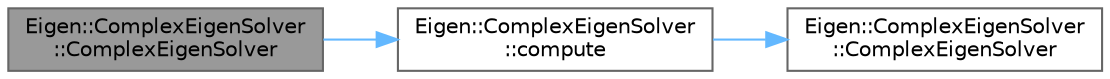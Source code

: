 digraph "Eigen::ComplexEigenSolver::ComplexEigenSolver"
{
 // LATEX_PDF_SIZE
  bgcolor="transparent";
  edge [fontname=Helvetica,fontsize=10,labelfontname=Helvetica,labelfontsize=10];
  node [fontname=Helvetica,fontsize=10,shape=box,height=0.2,width=0.4];
  rankdir="LR";
  Node1 [id="Node000001",label="Eigen::ComplexEigenSolver\l::ComplexEigenSolver",height=0.2,width=0.4,color="gray40", fillcolor="grey60", style="filled", fontcolor="black",tooltip="Constructor; computes eigendecomposition of given matrix."];
  Node1 -> Node2 [id="edge3_Node000001_Node000002",color="steelblue1",style="solid",tooltip=" "];
  Node2 [id="Node000002",label="Eigen::ComplexEigenSolver\l::compute",height=0.2,width=0.4,color="grey40", fillcolor="white", style="filled",URL="$class_eigen_1_1_complex_eigen_solver.html#af5acd2af1ffbc97c798c06902b26b6c4",tooltip="Computes eigendecomposition of given matrix."];
  Node2 -> Node3 [id="edge4_Node000002_Node000003",color="steelblue1",style="solid",tooltip=" "];
  Node3 [id="Node000003",label="Eigen::ComplexEigenSolver\l::ComplexEigenSolver",height=0.2,width=0.4,color="grey40", fillcolor="white", style="filled",URL="$class_eigen_1_1_complex_eigen_solver.html#a3322a21574c61eefd450c003515ad802",tooltip="Default constructor."];
}
